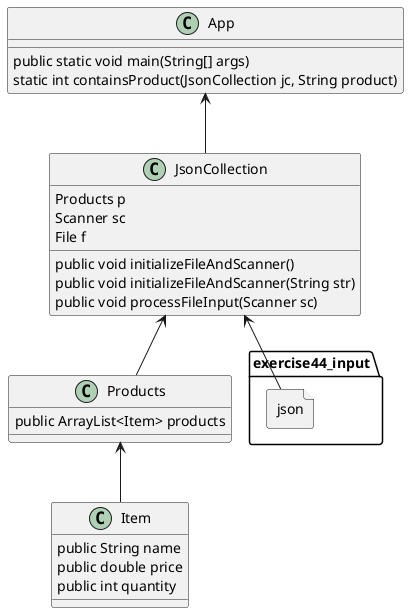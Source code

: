 @startuml
class Item{
    public String name
    public double price
    public int quantity

}
class Products{
    public ArrayList<Item> products
}
class App{
    public static void main(String[] args)
    static int containsProduct(JsonCollection jc, String product)
}
class JsonCollection{
    Products p
    Scanner sc
    File f

    public void initializeFileAndScanner()
    public void initializeFileAndScanner(String str)
    public void processFileInput(Scanner sc)
}
file exercise44_input.json{
}
App<--JsonCollection
JsonCollection<--Products
JsonCollection<--exercise44_input.json
Products<--Item
@enduml